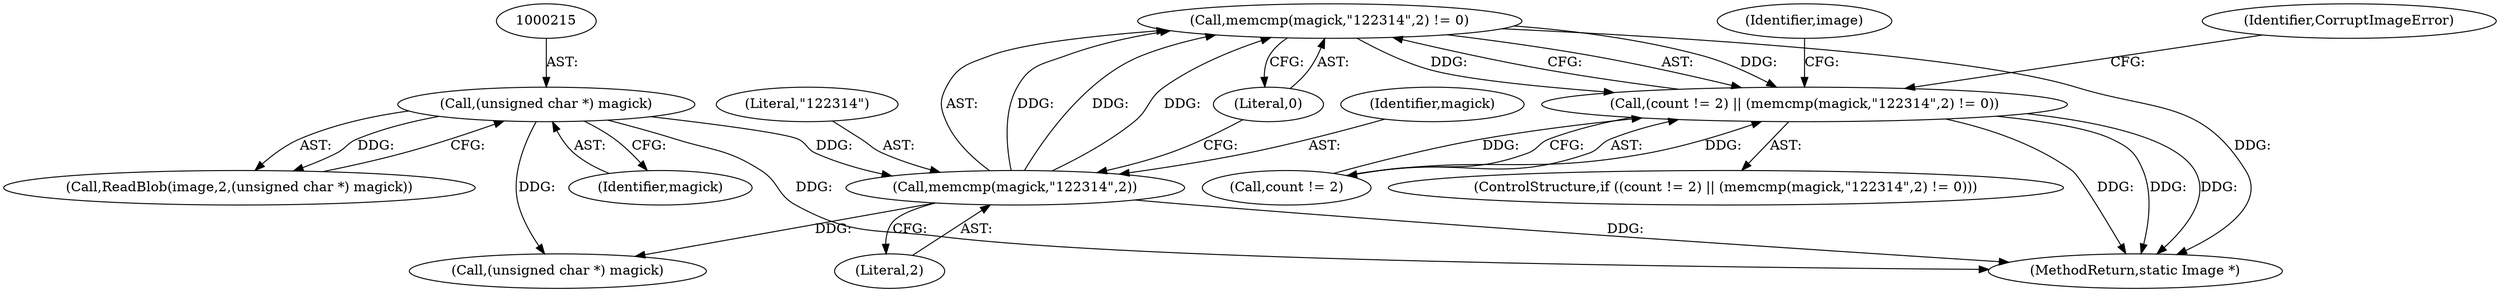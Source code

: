 digraph "0_ImageMagick_2ad6d33493750a28a5a655d319a8e0b16c392de1@API" {
"1000222" [label="(Call,memcmp(magick,\"\122\314\",2) != 0)"];
"1000223" [label="(Call,memcmp(magick,\"\122\314\",2))"];
"1000214" [label="(Call,(unsigned char *) magick)"];
"1000218" [label="(Call,(count != 2) || (memcmp(magick,\"\122\314\",2) != 0))"];
"1000236" [label="(Identifier,image)"];
"1000216" [label="(Identifier,magick)"];
"1001944" [label="(MethodReturn,static Image *)"];
"1000219" [label="(Call,count != 2)"];
"1000211" [label="(Call,ReadBlob(image,2,(unsigned char *) magick))"];
"1000224" [label="(Identifier,magick)"];
"1000226" [label="(Literal,2)"];
"1000218" [label="(Call,(count != 2) || (memcmp(magick,\"\122\314\",2) != 0))"];
"1000227" [label="(Literal,0)"];
"1000217" [label="(ControlStructure,if ((count != 2) || (memcmp(magick,\"\122\314\",2) != 0)))"];
"1000223" [label="(Call,memcmp(magick,\"\122\314\",2))"];
"1000225" [label="(Literal,\"\122\314\")"];
"1000214" [label="(Call,(unsigned char *) magick)"];
"1001874" [label="(Call,(unsigned char *) magick)"];
"1000222" [label="(Call,memcmp(magick,\"\122\314\",2) != 0)"];
"1000229" [label="(Identifier,CorruptImageError)"];
"1000222" -> "1000218"  [label="AST: "];
"1000222" -> "1000227"  [label="CFG: "];
"1000223" -> "1000222"  [label="AST: "];
"1000227" -> "1000222"  [label="AST: "];
"1000218" -> "1000222"  [label="CFG: "];
"1000222" -> "1001944"  [label="DDG: "];
"1000222" -> "1000218"  [label="DDG: "];
"1000222" -> "1000218"  [label="DDG: "];
"1000223" -> "1000222"  [label="DDG: "];
"1000223" -> "1000222"  [label="DDG: "];
"1000223" -> "1000222"  [label="DDG: "];
"1000223" -> "1000226"  [label="CFG: "];
"1000224" -> "1000223"  [label="AST: "];
"1000225" -> "1000223"  [label="AST: "];
"1000226" -> "1000223"  [label="AST: "];
"1000227" -> "1000223"  [label="CFG: "];
"1000223" -> "1001944"  [label="DDG: "];
"1000214" -> "1000223"  [label="DDG: "];
"1000223" -> "1001874"  [label="DDG: "];
"1000214" -> "1000211"  [label="AST: "];
"1000214" -> "1000216"  [label="CFG: "];
"1000215" -> "1000214"  [label="AST: "];
"1000216" -> "1000214"  [label="AST: "];
"1000211" -> "1000214"  [label="CFG: "];
"1000214" -> "1001944"  [label="DDG: "];
"1000214" -> "1000211"  [label="DDG: "];
"1000214" -> "1001874"  [label="DDG: "];
"1000218" -> "1000217"  [label="AST: "];
"1000218" -> "1000219"  [label="CFG: "];
"1000219" -> "1000218"  [label="AST: "];
"1000229" -> "1000218"  [label="CFG: "];
"1000236" -> "1000218"  [label="CFG: "];
"1000218" -> "1001944"  [label="DDG: "];
"1000218" -> "1001944"  [label="DDG: "];
"1000218" -> "1001944"  [label="DDG: "];
"1000219" -> "1000218"  [label="DDG: "];
"1000219" -> "1000218"  [label="DDG: "];
}
